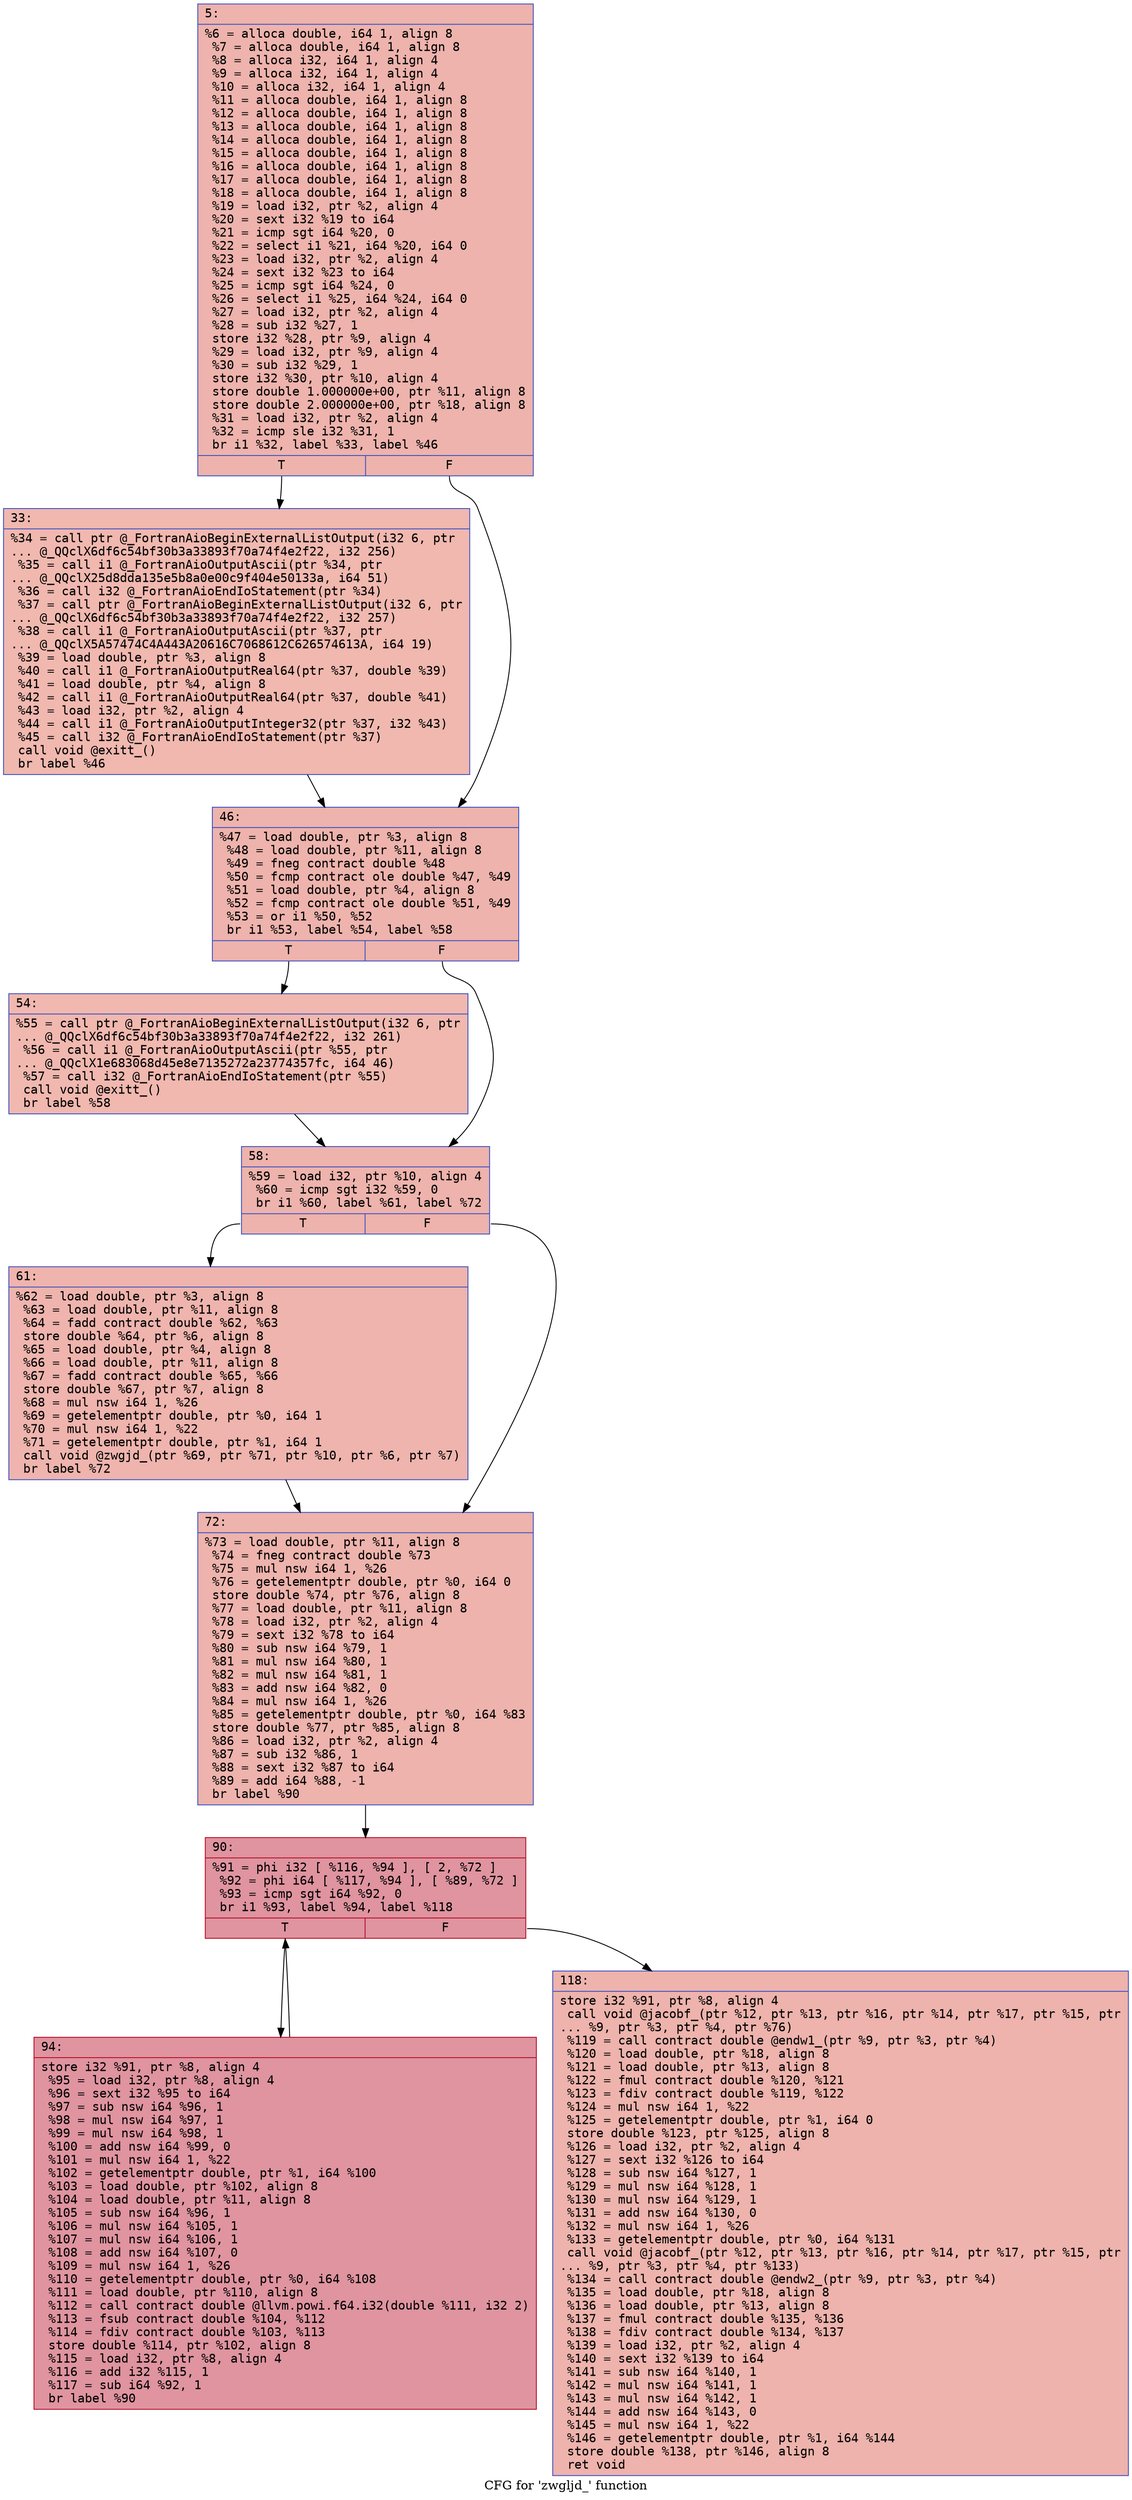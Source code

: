 digraph "CFG for 'zwgljd_' function" {
	label="CFG for 'zwgljd_' function";

	Node0x55ec172f1ca0 [shape=record,color="#3d50c3ff", style=filled, fillcolor="#d6524470" fontname="Courier",label="{5:\l|  %6 = alloca double, i64 1, align 8\l  %7 = alloca double, i64 1, align 8\l  %8 = alloca i32, i64 1, align 4\l  %9 = alloca i32, i64 1, align 4\l  %10 = alloca i32, i64 1, align 4\l  %11 = alloca double, i64 1, align 8\l  %12 = alloca double, i64 1, align 8\l  %13 = alloca double, i64 1, align 8\l  %14 = alloca double, i64 1, align 8\l  %15 = alloca double, i64 1, align 8\l  %16 = alloca double, i64 1, align 8\l  %17 = alloca double, i64 1, align 8\l  %18 = alloca double, i64 1, align 8\l  %19 = load i32, ptr %2, align 4\l  %20 = sext i32 %19 to i64\l  %21 = icmp sgt i64 %20, 0\l  %22 = select i1 %21, i64 %20, i64 0\l  %23 = load i32, ptr %2, align 4\l  %24 = sext i32 %23 to i64\l  %25 = icmp sgt i64 %24, 0\l  %26 = select i1 %25, i64 %24, i64 0\l  %27 = load i32, ptr %2, align 4\l  %28 = sub i32 %27, 1\l  store i32 %28, ptr %9, align 4\l  %29 = load i32, ptr %9, align 4\l  %30 = sub i32 %29, 1\l  store i32 %30, ptr %10, align 4\l  store double 1.000000e+00, ptr %11, align 8\l  store double 2.000000e+00, ptr %18, align 8\l  %31 = load i32, ptr %2, align 4\l  %32 = icmp sle i32 %31, 1\l  br i1 %32, label %33, label %46\l|{<s0>T|<s1>F}}"];
	Node0x55ec172f1ca0:s0 -> Node0x55ec172f3ce0[tooltip="5 -> 33\nProbability 50.00%" ];
	Node0x55ec172f1ca0:s1 -> Node0x55ec172f3d30[tooltip="5 -> 46\nProbability 50.00%" ];
	Node0x55ec172f3ce0 [shape=record,color="#3d50c3ff", style=filled, fillcolor="#dc5d4a70" fontname="Courier",label="{33:\l|  %34 = call ptr @_FortranAioBeginExternalListOutput(i32 6, ptr\l... @_QQclX6df6c54bf30b3a33893f70a74f4e2f22, i32 256)\l  %35 = call i1 @_FortranAioOutputAscii(ptr %34, ptr\l... @_QQclX25d8dda135e5b8a0e00c9f404e50133a, i64 51)\l  %36 = call i32 @_FortranAioEndIoStatement(ptr %34)\l  %37 = call ptr @_FortranAioBeginExternalListOutput(i32 6, ptr\l... @_QQclX6df6c54bf30b3a33893f70a74f4e2f22, i32 257)\l  %38 = call i1 @_FortranAioOutputAscii(ptr %37, ptr\l... @_QQclX5A57474C4A443A20616C7068612C626574613A, i64 19)\l  %39 = load double, ptr %3, align 8\l  %40 = call i1 @_FortranAioOutputReal64(ptr %37, double %39)\l  %41 = load double, ptr %4, align 8\l  %42 = call i1 @_FortranAioOutputReal64(ptr %37, double %41)\l  %43 = load i32, ptr %2, align 4\l  %44 = call i1 @_FortranAioOutputInteger32(ptr %37, i32 %43)\l  %45 = call i32 @_FortranAioEndIoStatement(ptr %37)\l  call void @exitt_()\l  br label %46\l}"];
	Node0x55ec172f3ce0 -> Node0x55ec172f3d30[tooltip="33 -> 46\nProbability 100.00%" ];
	Node0x55ec172f3d30 [shape=record,color="#3d50c3ff", style=filled, fillcolor="#d6524470" fontname="Courier",label="{46:\l|  %47 = load double, ptr %3, align 8\l  %48 = load double, ptr %11, align 8\l  %49 = fneg contract double %48\l  %50 = fcmp contract ole double %47, %49\l  %51 = load double, ptr %4, align 8\l  %52 = fcmp contract ole double %51, %49\l  %53 = or i1 %50, %52\l  br i1 %53, label %54, label %58\l|{<s0>T|<s1>F}}"];
	Node0x55ec172f3d30:s0 -> Node0x55ec172f57f0[tooltip="46 -> 54\nProbability 50.00%" ];
	Node0x55ec172f3d30:s1 -> Node0x55ec172f5840[tooltip="46 -> 58\nProbability 50.00%" ];
	Node0x55ec172f57f0 [shape=record,color="#3d50c3ff", style=filled, fillcolor="#dc5d4a70" fontname="Courier",label="{54:\l|  %55 = call ptr @_FortranAioBeginExternalListOutput(i32 6, ptr\l... @_QQclX6df6c54bf30b3a33893f70a74f4e2f22, i32 261)\l  %56 = call i1 @_FortranAioOutputAscii(ptr %55, ptr\l... @_QQclX1e683068d45e8e7135272a23774357fc, i64 46)\l  %57 = call i32 @_FortranAioEndIoStatement(ptr %55)\l  call void @exitt_()\l  br label %58\l}"];
	Node0x55ec172f57f0 -> Node0x55ec172f5840[tooltip="54 -> 58\nProbability 100.00%" ];
	Node0x55ec172f5840 [shape=record,color="#3d50c3ff", style=filled, fillcolor="#d6524470" fontname="Courier",label="{58:\l|  %59 = load i32, ptr %10, align 4\l  %60 = icmp sgt i32 %59, 0\l  br i1 %60, label %61, label %72\l|{<s0>T|<s1>F}}"];
	Node0x55ec172f5840:s0 -> Node0x55ec172f5f40[tooltip="58 -> 61\nProbability 62.50%" ];
	Node0x55ec172f5840:s1 -> Node0x55ec172f5f90[tooltip="58 -> 72\nProbability 37.50%" ];
	Node0x55ec172f5f40 [shape=record,color="#3d50c3ff", style=filled, fillcolor="#d8564670" fontname="Courier",label="{61:\l|  %62 = load double, ptr %3, align 8\l  %63 = load double, ptr %11, align 8\l  %64 = fadd contract double %62, %63\l  store double %64, ptr %6, align 8\l  %65 = load double, ptr %4, align 8\l  %66 = load double, ptr %11, align 8\l  %67 = fadd contract double %65, %66\l  store double %67, ptr %7, align 8\l  %68 = mul nsw i64 1, %26\l  %69 = getelementptr double, ptr %0, i64 1\l  %70 = mul nsw i64 1, %22\l  %71 = getelementptr double, ptr %1, i64 1\l  call void @zwgjd_(ptr %69, ptr %71, ptr %10, ptr %6, ptr %7)\l  br label %72\l}"];
	Node0x55ec172f5f40 -> Node0x55ec172f5f90[tooltip="61 -> 72\nProbability 100.00%" ];
	Node0x55ec172f5f90 [shape=record,color="#3d50c3ff", style=filled, fillcolor="#d6524470" fontname="Courier",label="{72:\l|  %73 = load double, ptr %11, align 8\l  %74 = fneg contract double %73\l  %75 = mul nsw i64 1, %26\l  %76 = getelementptr double, ptr %0, i64 0\l  store double %74, ptr %76, align 8\l  %77 = load double, ptr %11, align 8\l  %78 = load i32, ptr %2, align 4\l  %79 = sext i32 %78 to i64\l  %80 = sub nsw i64 %79, 1\l  %81 = mul nsw i64 %80, 1\l  %82 = mul nsw i64 %81, 1\l  %83 = add nsw i64 %82, 0\l  %84 = mul nsw i64 1, %26\l  %85 = getelementptr double, ptr %0, i64 %83\l  store double %77, ptr %85, align 8\l  %86 = load i32, ptr %2, align 4\l  %87 = sub i32 %86, 1\l  %88 = sext i32 %87 to i64\l  %89 = add i64 %88, -1\l  br label %90\l}"];
	Node0x55ec172f5f90 -> Node0x55ec172f7380[tooltip="72 -> 90\nProbability 100.00%" ];
	Node0x55ec172f7380 [shape=record,color="#b70d28ff", style=filled, fillcolor="#b70d2870" fontname="Courier",label="{90:\l|  %91 = phi i32 [ %116, %94 ], [ 2, %72 ]\l  %92 = phi i64 [ %117, %94 ], [ %89, %72 ]\l  %93 = icmp sgt i64 %92, 0\l  br i1 %93, label %94, label %118\l|{<s0>T|<s1>F}}"];
	Node0x55ec172f7380:s0 -> Node0x55ec172f7440[tooltip="90 -> 94\nProbability 96.88%" ];
	Node0x55ec172f7380:s1 -> Node0x55ec172f76d0[tooltip="90 -> 118\nProbability 3.12%" ];
	Node0x55ec172f7440 [shape=record,color="#b70d28ff", style=filled, fillcolor="#b70d2870" fontname="Courier",label="{94:\l|  store i32 %91, ptr %8, align 4\l  %95 = load i32, ptr %8, align 4\l  %96 = sext i32 %95 to i64\l  %97 = sub nsw i64 %96, 1\l  %98 = mul nsw i64 %97, 1\l  %99 = mul nsw i64 %98, 1\l  %100 = add nsw i64 %99, 0\l  %101 = mul nsw i64 1, %22\l  %102 = getelementptr double, ptr %1, i64 %100\l  %103 = load double, ptr %102, align 8\l  %104 = load double, ptr %11, align 8\l  %105 = sub nsw i64 %96, 1\l  %106 = mul nsw i64 %105, 1\l  %107 = mul nsw i64 %106, 1\l  %108 = add nsw i64 %107, 0\l  %109 = mul nsw i64 1, %26\l  %110 = getelementptr double, ptr %0, i64 %108\l  %111 = load double, ptr %110, align 8\l  %112 = call contract double @llvm.powi.f64.i32(double %111, i32 2)\l  %113 = fsub contract double %104, %112\l  %114 = fdiv contract double %103, %113\l  store double %114, ptr %102, align 8\l  %115 = load i32, ptr %8, align 4\l  %116 = add i32 %115, 1\l  %117 = sub i64 %92, 1\l  br label %90\l}"];
	Node0x55ec172f7440 -> Node0x55ec172f7380[tooltip="94 -> 90\nProbability 100.00%" ];
	Node0x55ec172f76d0 [shape=record,color="#3d50c3ff", style=filled, fillcolor="#d6524470" fontname="Courier",label="{118:\l|  store i32 %91, ptr %8, align 4\l  call void @jacobf_(ptr %12, ptr %13, ptr %16, ptr %14, ptr %17, ptr %15, ptr\l... %9, ptr %3, ptr %4, ptr %76)\l  %119 = call contract double @endw1_(ptr %9, ptr %3, ptr %4)\l  %120 = load double, ptr %18, align 8\l  %121 = load double, ptr %13, align 8\l  %122 = fmul contract double %120, %121\l  %123 = fdiv contract double %119, %122\l  %124 = mul nsw i64 1, %22\l  %125 = getelementptr double, ptr %1, i64 0\l  store double %123, ptr %125, align 8\l  %126 = load i32, ptr %2, align 4\l  %127 = sext i32 %126 to i64\l  %128 = sub nsw i64 %127, 1\l  %129 = mul nsw i64 %128, 1\l  %130 = mul nsw i64 %129, 1\l  %131 = add nsw i64 %130, 0\l  %132 = mul nsw i64 1, %26\l  %133 = getelementptr double, ptr %0, i64 %131\l  call void @jacobf_(ptr %12, ptr %13, ptr %16, ptr %14, ptr %17, ptr %15, ptr\l... %9, ptr %3, ptr %4, ptr %133)\l  %134 = call contract double @endw2_(ptr %9, ptr %3, ptr %4)\l  %135 = load double, ptr %18, align 8\l  %136 = load double, ptr %13, align 8\l  %137 = fmul contract double %135, %136\l  %138 = fdiv contract double %134, %137\l  %139 = load i32, ptr %2, align 4\l  %140 = sext i32 %139 to i64\l  %141 = sub nsw i64 %140, 1\l  %142 = mul nsw i64 %141, 1\l  %143 = mul nsw i64 %142, 1\l  %144 = add nsw i64 %143, 0\l  %145 = mul nsw i64 1, %22\l  %146 = getelementptr double, ptr %1, i64 %144\l  store double %138, ptr %146, align 8\l  ret void\l}"];
}
